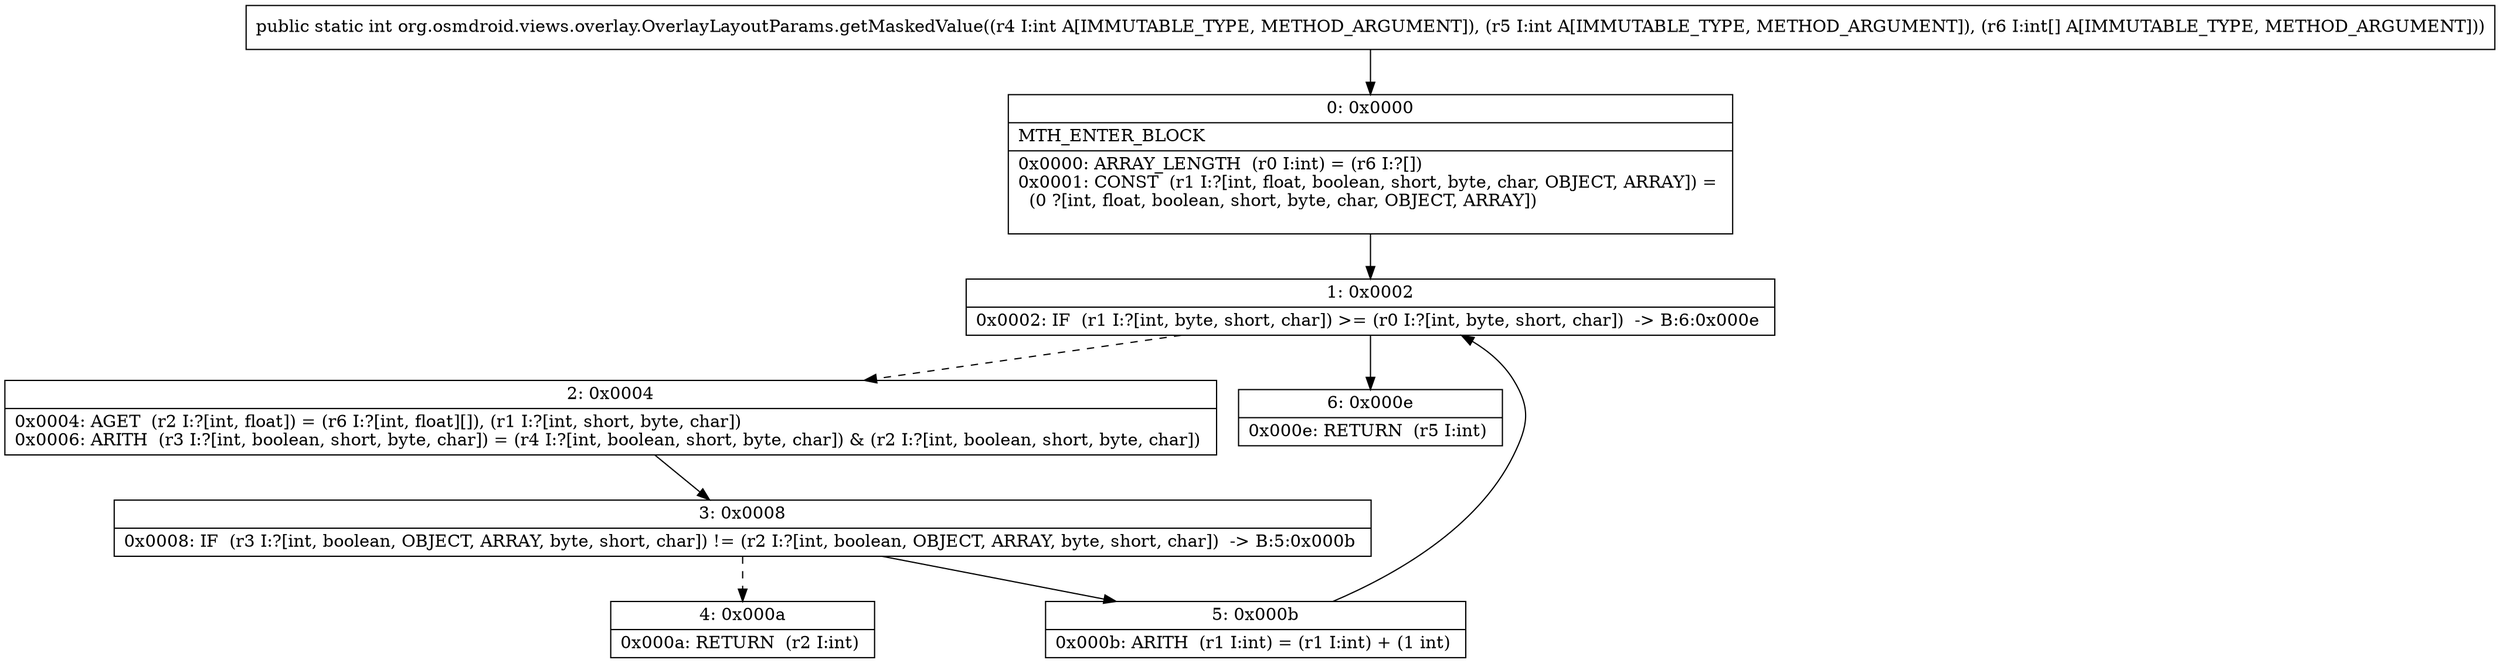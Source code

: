 digraph "CFG fororg.osmdroid.views.overlay.OverlayLayoutParams.getMaskedValue(II[I)I" {
Node_0 [shape=record,label="{0\:\ 0x0000|MTH_ENTER_BLOCK\l|0x0000: ARRAY_LENGTH  (r0 I:int) = (r6 I:?[]) \l0x0001: CONST  (r1 I:?[int, float, boolean, short, byte, char, OBJECT, ARRAY]) = \l  (0 ?[int, float, boolean, short, byte, char, OBJECT, ARRAY])\l \l}"];
Node_1 [shape=record,label="{1\:\ 0x0002|0x0002: IF  (r1 I:?[int, byte, short, char]) \>= (r0 I:?[int, byte, short, char])  \-\> B:6:0x000e \l}"];
Node_2 [shape=record,label="{2\:\ 0x0004|0x0004: AGET  (r2 I:?[int, float]) = (r6 I:?[int, float][]), (r1 I:?[int, short, byte, char]) \l0x0006: ARITH  (r3 I:?[int, boolean, short, byte, char]) = (r4 I:?[int, boolean, short, byte, char]) & (r2 I:?[int, boolean, short, byte, char]) \l}"];
Node_3 [shape=record,label="{3\:\ 0x0008|0x0008: IF  (r3 I:?[int, boolean, OBJECT, ARRAY, byte, short, char]) != (r2 I:?[int, boolean, OBJECT, ARRAY, byte, short, char])  \-\> B:5:0x000b \l}"];
Node_4 [shape=record,label="{4\:\ 0x000a|0x000a: RETURN  (r2 I:int) \l}"];
Node_5 [shape=record,label="{5\:\ 0x000b|0x000b: ARITH  (r1 I:int) = (r1 I:int) + (1 int) \l}"];
Node_6 [shape=record,label="{6\:\ 0x000e|0x000e: RETURN  (r5 I:int) \l}"];
MethodNode[shape=record,label="{public static int org.osmdroid.views.overlay.OverlayLayoutParams.getMaskedValue((r4 I:int A[IMMUTABLE_TYPE, METHOD_ARGUMENT]), (r5 I:int A[IMMUTABLE_TYPE, METHOD_ARGUMENT]), (r6 I:int[] A[IMMUTABLE_TYPE, METHOD_ARGUMENT])) }"];
MethodNode -> Node_0;
Node_0 -> Node_1;
Node_1 -> Node_2[style=dashed];
Node_1 -> Node_6;
Node_2 -> Node_3;
Node_3 -> Node_4[style=dashed];
Node_3 -> Node_5;
Node_5 -> Node_1;
}

